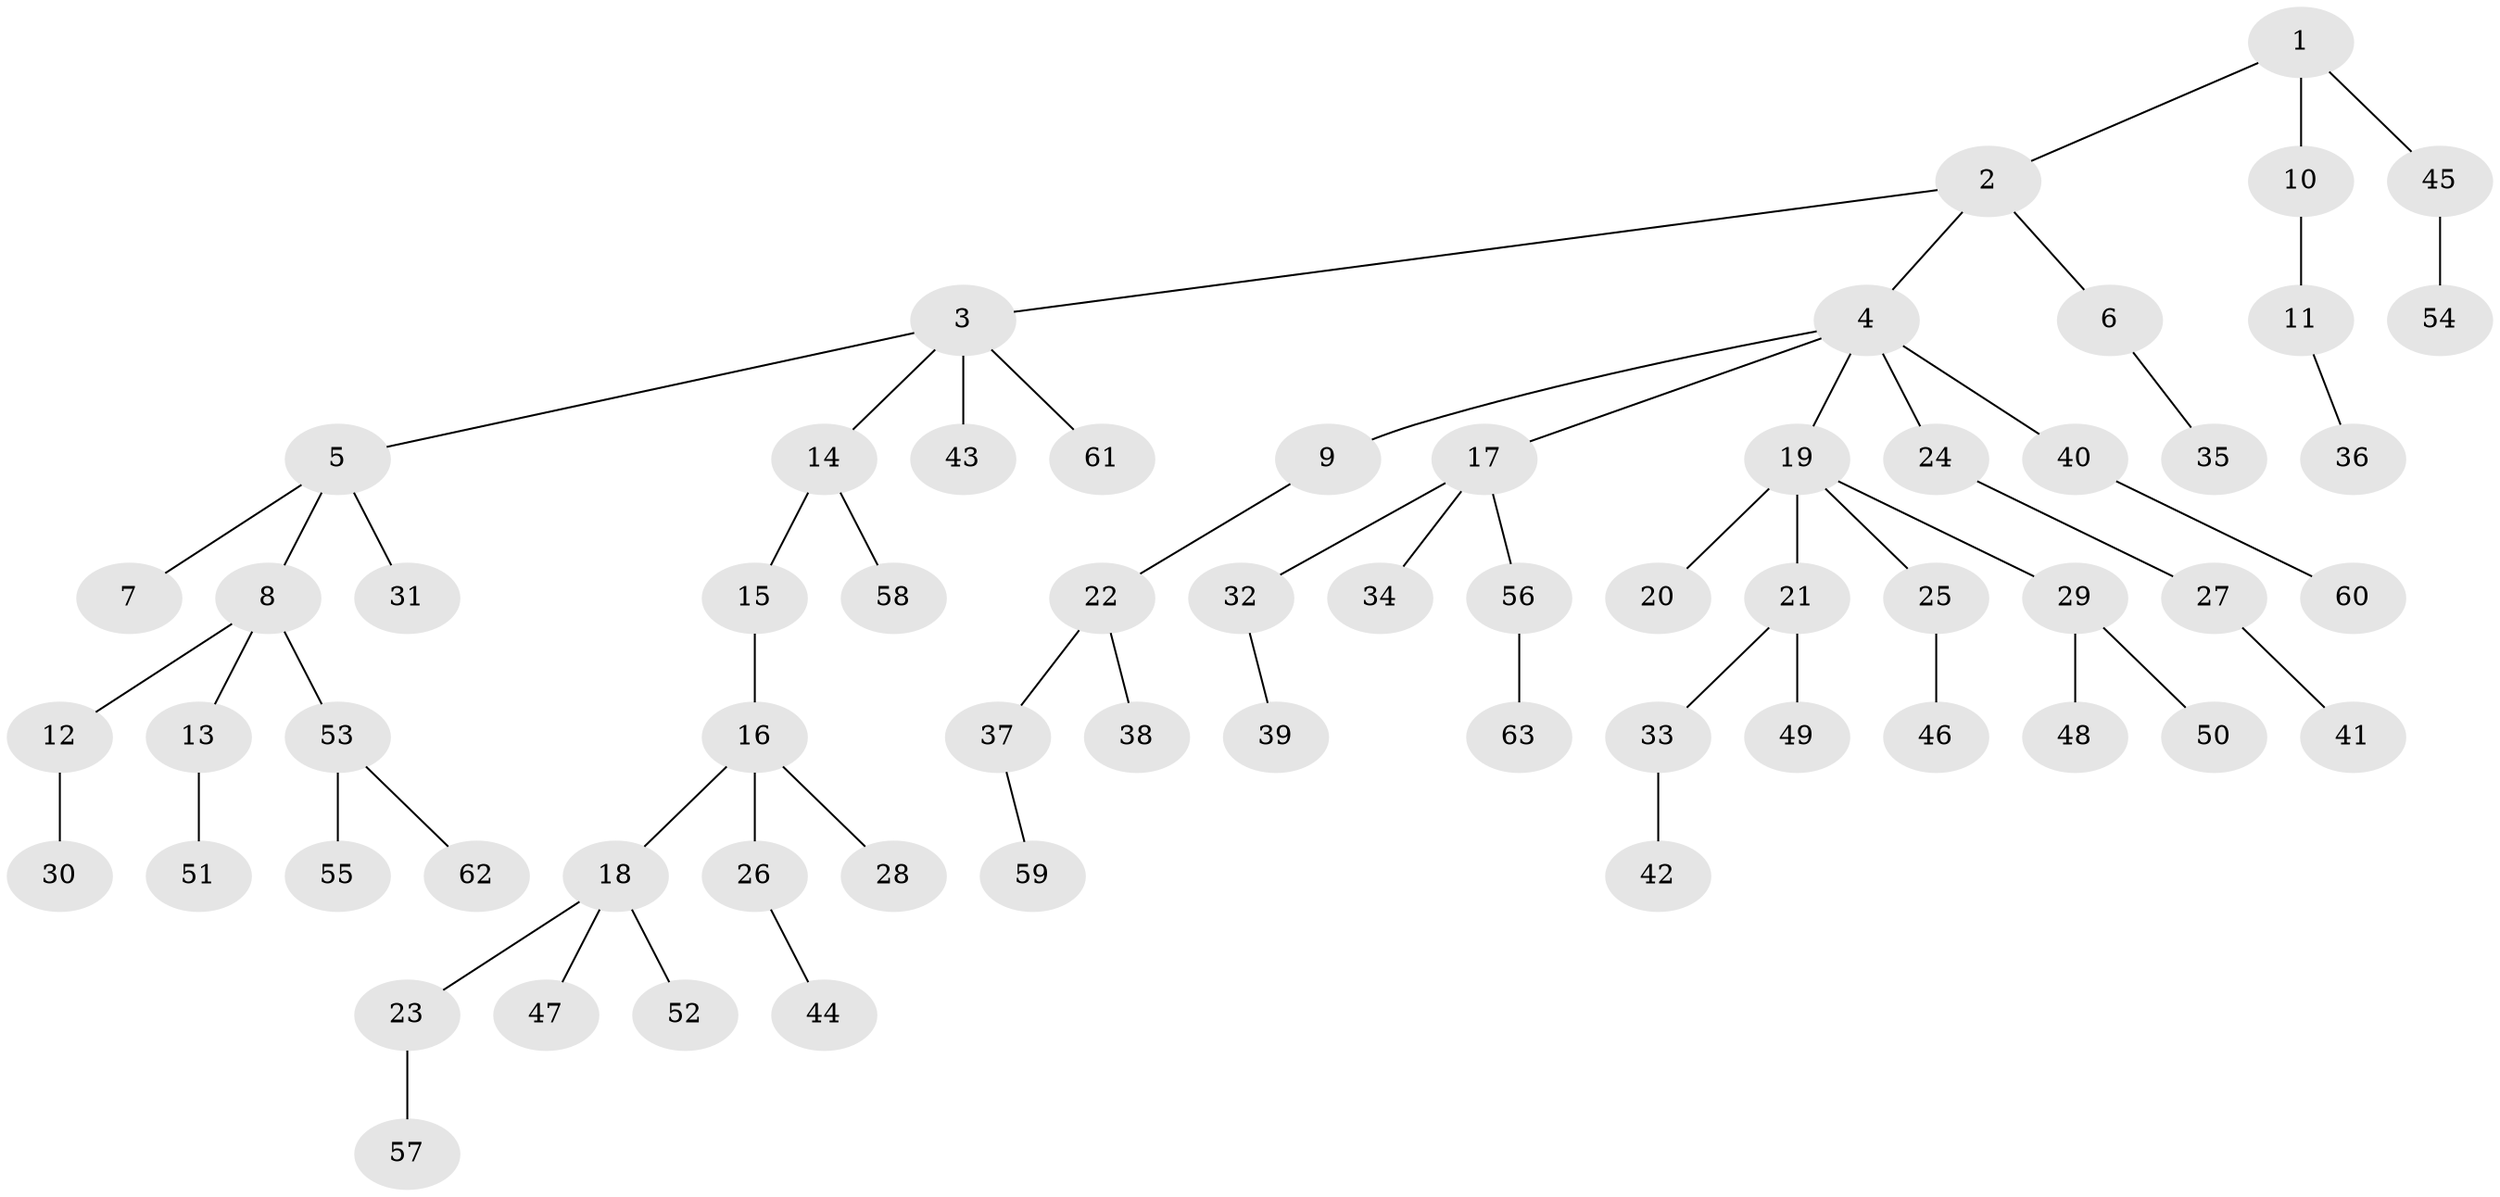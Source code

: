 // coarse degree distribution, {3: 0.17073170731707318, 4: 0.07317073170731707, 6: 0.04878048780487805, 2: 0.14634146341463414, 1: 0.5609756097560976}
// Generated by graph-tools (version 1.1) at 2025/42/03/06/25 10:42:04]
// undirected, 63 vertices, 62 edges
graph export_dot {
graph [start="1"]
  node [color=gray90,style=filled];
  1;
  2;
  3;
  4;
  5;
  6;
  7;
  8;
  9;
  10;
  11;
  12;
  13;
  14;
  15;
  16;
  17;
  18;
  19;
  20;
  21;
  22;
  23;
  24;
  25;
  26;
  27;
  28;
  29;
  30;
  31;
  32;
  33;
  34;
  35;
  36;
  37;
  38;
  39;
  40;
  41;
  42;
  43;
  44;
  45;
  46;
  47;
  48;
  49;
  50;
  51;
  52;
  53;
  54;
  55;
  56;
  57;
  58;
  59;
  60;
  61;
  62;
  63;
  1 -- 2;
  1 -- 10;
  1 -- 45;
  2 -- 3;
  2 -- 4;
  2 -- 6;
  3 -- 5;
  3 -- 14;
  3 -- 43;
  3 -- 61;
  4 -- 9;
  4 -- 17;
  4 -- 19;
  4 -- 24;
  4 -- 40;
  5 -- 7;
  5 -- 8;
  5 -- 31;
  6 -- 35;
  8 -- 12;
  8 -- 13;
  8 -- 53;
  9 -- 22;
  10 -- 11;
  11 -- 36;
  12 -- 30;
  13 -- 51;
  14 -- 15;
  14 -- 58;
  15 -- 16;
  16 -- 18;
  16 -- 26;
  16 -- 28;
  17 -- 32;
  17 -- 34;
  17 -- 56;
  18 -- 23;
  18 -- 47;
  18 -- 52;
  19 -- 20;
  19 -- 21;
  19 -- 25;
  19 -- 29;
  21 -- 33;
  21 -- 49;
  22 -- 37;
  22 -- 38;
  23 -- 57;
  24 -- 27;
  25 -- 46;
  26 -- 44;
  27 -- 41;
  29 -- 48;
  29 -- 50;
  32 -- 39;
  33 -- 42;
  37 -- 59;
  40 -- 60;
  45 -- 54;
  53 -- 55;
  53 -- 62;
  56 -- 63;
}
